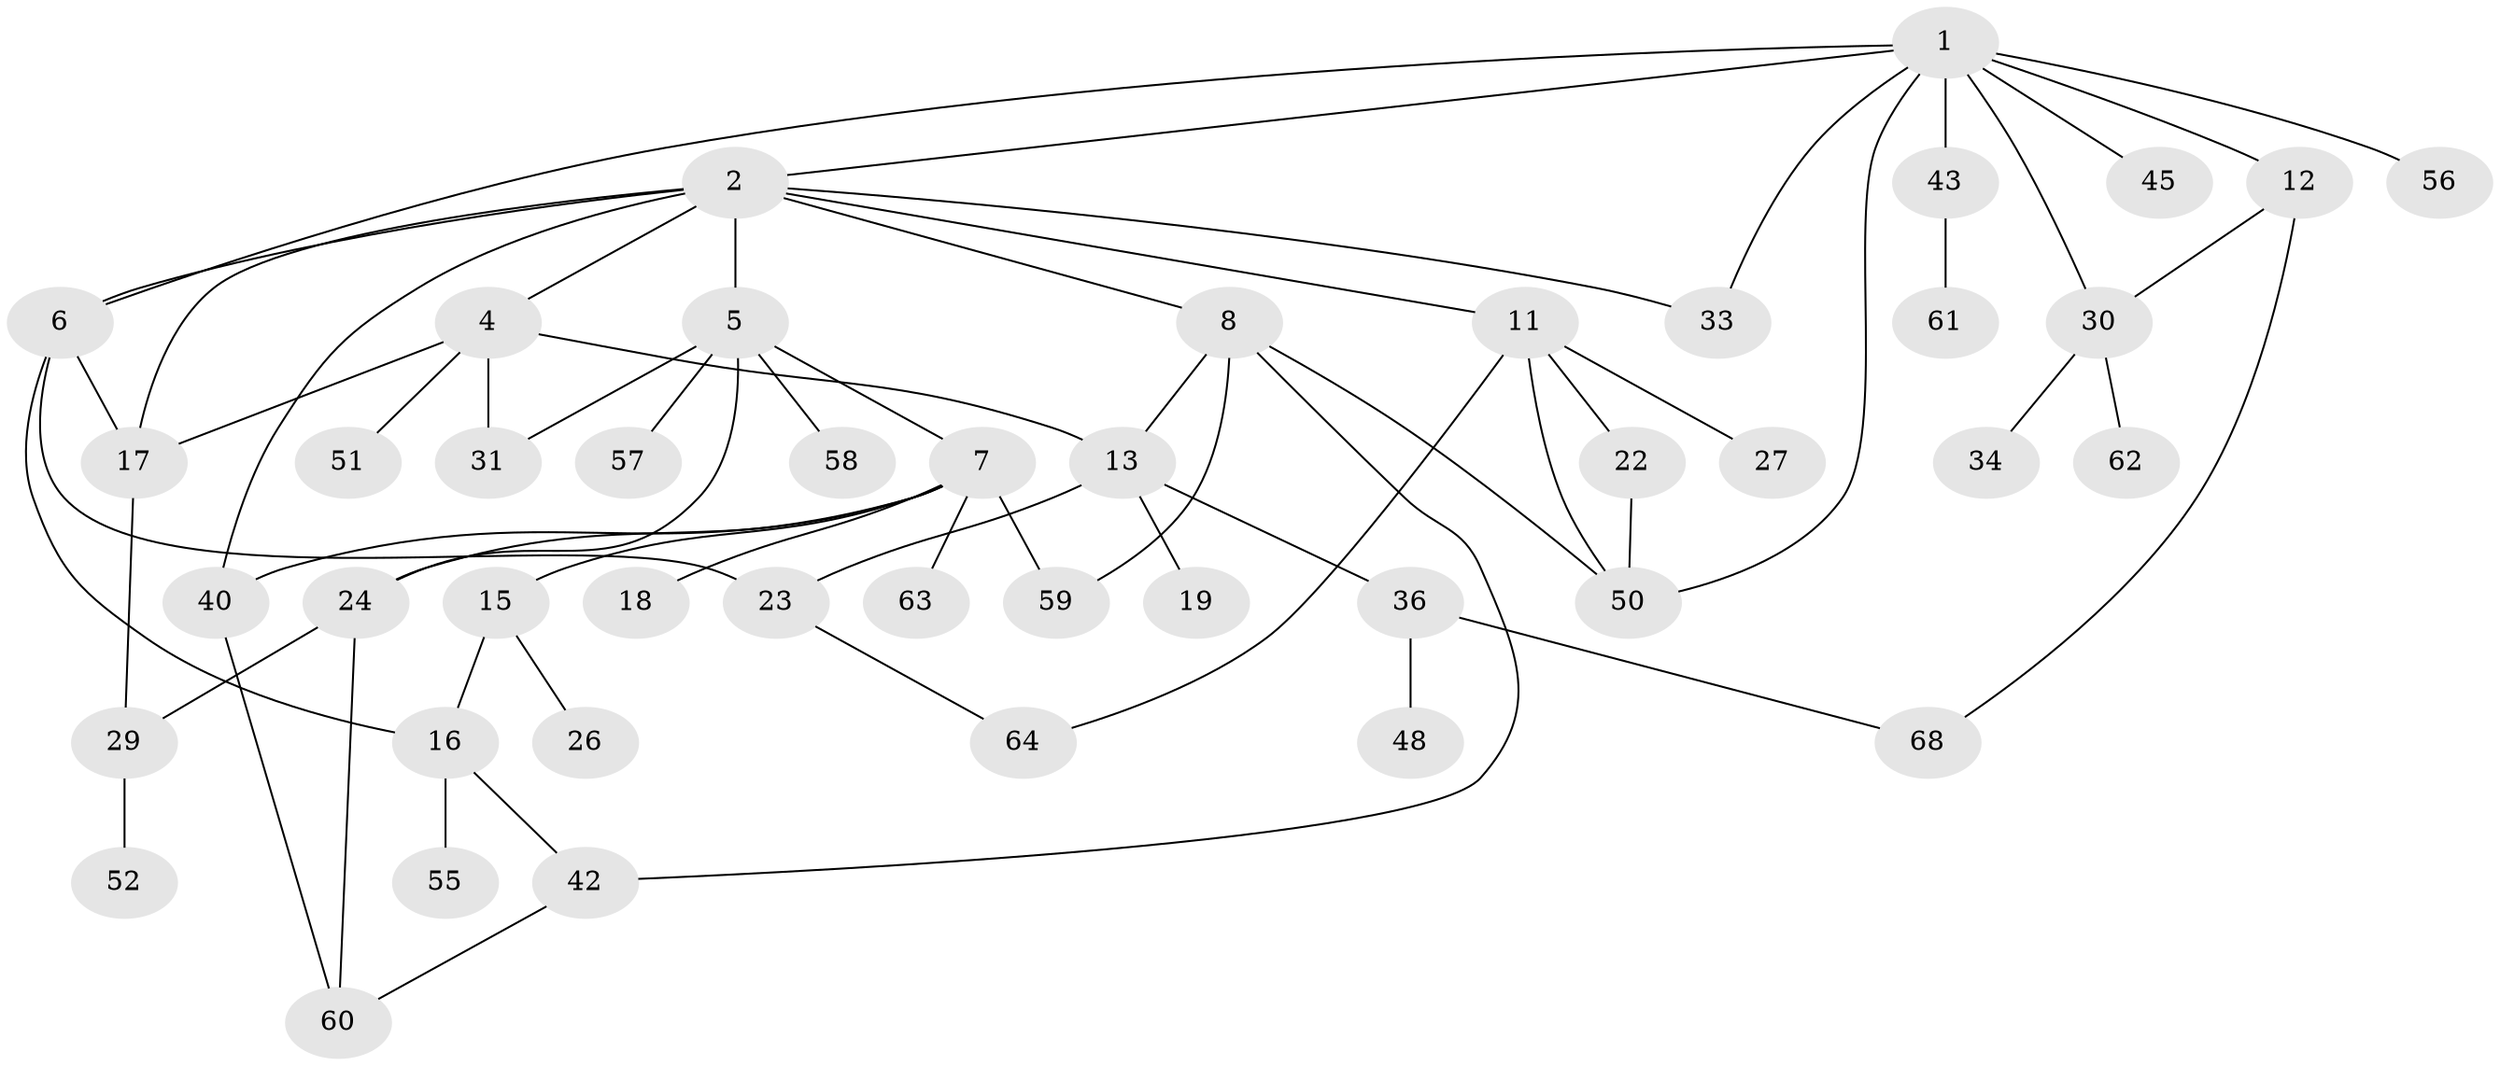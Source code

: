 // original degree distribution, {9: 0.014084507042253521, 3: 0.22535211267605634, 8: 0.014084507042253521, 6: 0.04225352112676056, 4: 0.09859154929577464, 2: 0.28169014084507044, 5: 0.028169014084507043, 1: 0.29577464788732394}
// Generated by graph-tools (version 1.1) at 2025/41/03/06/25 10:41:30]
// undirected, 45 vertices, 65 edges
graph export_dot {
graph [start="1"]
  node [color=gray90,style=filled];
  1 [super="+9"];
  2 [super="+3"];
  4 [super="+49"];
  5 [super="+20"];
  6 [super="+46"];
  7 [super="+10"];
  8 [super="+21"];
  11 [super="+14"];
  12;
  13;
  15 [super="+44"];
  16 [super="+25"];
  17 [super="+67"];
  18 [super="+32"];
  19 [super="+28"];
  22 [super="+35"];
  23 [super="+38"];
  24 [super="+66"];
  26;
  27;
  29 [super="+41"];
  30 [super="+39"];
  31 [super="+47"];
  33 [super="+37"];
  34;
  36 [super="+54"];
  40 [super="+53"];
  42;
  43;
  45;
  48 [super="+65"];
  50 [super="+70"];
  51;
  52;
  55;
  56;
  57;
  58;
  59 [super="+71"];
  60 [super="+69"];
  61;
  62;
  63;
  64;
  68;
  1 -- 2;
  1 -- 6;
  1 -- 12;
  1 -- 30;
  1 -- 33;
  1 -- 43;
  1 -- 56;
  1 -- 45;
  1 -- 50;
  2 -- 11;
  2 -- 4;
  2 -- 5;
  2 -- 8;
  2 -- 40;
  2 -- 17;
  2 -- 6;
  2 -- 33;
  4 -- 13;
  4 -- 17;
  4 -- 51;
  4 -- 31;
  5 -- 7;
  5 -- 31;
  5 -- 57;
  5 -- 58;
  5 -- 24;
  6 -- 17;
  6 -- 16;
  6 -- 23;
  7 -- 15;
  7 -- 18;
  7 -- 24;
  7 -- 59;
  7 -- 63;
  7 -- 40;
  8 -- 42;
  8 -- 13;
  8 -- 50;
  8 -- 59;
  11 -- 22;
  11 -- 64;
  11 -- 27;
  11 -- 50;
  12 -- 68;
  12 -- 30;
  13 -- 19;
  13 -- 23;
  13 -- 36;
  15 -- 16;
  15 -- 26;
  16 -- 55;
  16 -- 42;
  17 -- 29;
  22 -- 50;
  23 -- 64;
  24 -- 60;
  24 -- 29;
  29 -- 52;
  30 -- 34;
  30 -- 62;
  36 -- 48;
  36 -- 68;
  40 -- 60;
  42 -- 60;
  43 -- 61;
}

